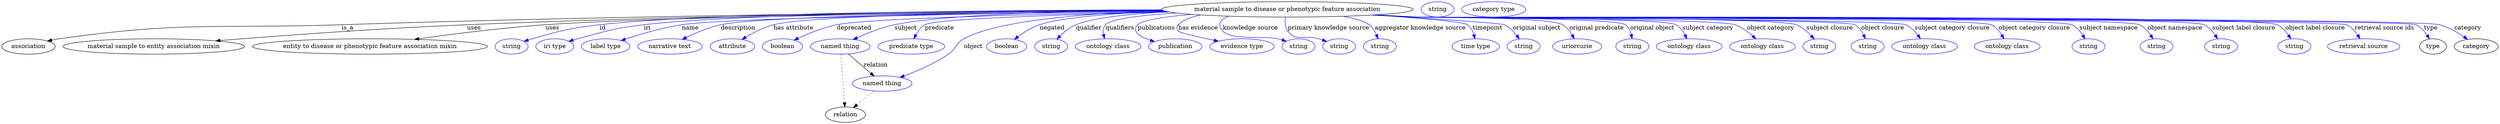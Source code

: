 digraph {
	graph [bb="0,0,5828.7,283"];
	node [label="\N"];
	"material sample to disease or phenotypic feature association"	[height=0.5,
		label="material sample to disease or phenotypic feature association",
		pos="2999.4,265",
		width=8.1604];
	association	[height=0.5,
		pos="62.394,178",
		width=1.7332];
	"material sample to disease or phenotypic feature association" -> association	[label=is_a,
		lp="806.39,221.5",
		pos="e,106.46,190.89 2708.3,262.55 2286.1,259.73 1478.9,251.63 792.39,229 499.3,219.34 423.68,237.65 133.39,196 127.91,195.21 122.22,\
194.2 116.56,193.06"];
	"material sample to entity association mixin"	[height=0.5,
		pos="354.39,178",
		width=5.8856];
	"material sample to disease or phenotypic feature association" -> "material sample to entity association mixin"	[label=uses,
		lp="1101.9,221.5",
		pos="e,498.86,191.18 2707.4,262.86 2332,260.43 1659.9,252.83 1085.4,229 886.14,220.74 656.79,203.84 508.92,191.99"];
	"entity to disease or phenotypic feature association mixin"	[height=0.5,
		pos="858.39,178",
		width=7.6188];
	"material sample to disease or phenotypic feature association" -> "entity to disease or phenotypic feature association mixin"	[label=uses,
		lp="1284.9,221.5",
		pos="e,962.59,194.66 2710.2,261.7 2292.2,257.76 1539.6,248.23 1268.4,229 1168.1,221.89 1054.8,207.58 972.7,196.08"];
	id	[color=blue,
		height=0.5,
		label=string,
		pos="1189.4,178",
		width=1.0652];
	"material sample to disease or phenotypic feature association" -> id	[color=blue,
		label=id,
		lp="1402.4,221.5",
		pos="e,1218.4,189.97 2705.8,264.06 2313.8,263.02 1640.4,257.02 1395.4,229 1324.1,220.85 1306.5,215.35 1237.4,196 1234.3,195.13 1231.1,\
194.16 1227.9,193.14",
		style=solid];
	iri	[color=blue,
		height=0.5,
		label="iri type",
		pos="1290.4,178",
		width=1.2277];
	"material sample to disease or phenotypic feature association" -> iri	[color=blue,
		label=iri,
		lp="1506.4,221.5",
		pos="e,1323.3,190.13 2706.2,263.65 2337,262.07 1723.8,255.39 1498.4,229 1428.4,220.81 1411.5,214.11 1343.4,196 1340,195.1 1336.6,194.12 \
1333.1,193.1",
		style=solid];
	name	[color=blue,
		height=0.5,
		label="label type",
		pos="1409.4,178",
		width=1.5707];
	"material sample to disease or phenotypic feature association" -> name	[color=blue,
		label=name,
		lp="1607.4,221.5",
		pos="e,1445.3,191.94 2713.7,260.72 2333.1,255.77 1695.1,245.2 1587.4,229 1541.4,222.08 1490.5,206.98 1454.9,195.17",
		style=solid];
	description	[color=blue,
		height=0.5,
		label="narrative text",
		pos="1559.4,178",
		width=2.0943];
	"material sample to disease or phenotypic feature association" -> description	[color=blue,
		label=description,
		lp="1717.9,221.5",
		pos="e,1588,194.7 2709.4,262.04 2350.7,258.73 1775,250.17 1677.4,229 1649.4,222.93 1619.8,210.34 1597.2,199.31",
		style=solid];
	"has attribute"	[color=blue,
		height=0.5,
		label=attribute,
		pos="1704.4,178",
		width=1.4443];
	"material sample to disease or phenotypic feature association" -> "has attribute"	[color=blue,
		label="has attribute",
		lp="1847.4,221.5",
		pos="e,1726.9,194.45 2708.7,262.31 2381.9,259.34 1885.6,251.19 1800.4,229 1777.5,223.03 1753.9,210.82 1735.8,199.96",
		style=solid];
	deprecated	[color=blue,
		height=0.5,
		label=boolean,
		pos="1821.4,178",
		width=1.2999];
	"material sample to disease or phenotypic feature association" -> deprecated	[color=blue,
		label=deprecated,
		lp="1987.9,221.5",
		pos="e,1848.6,192.97 2718.8,259.63 2432.8,254.38 2020.8,244.31 1947.4,229 1916.1,222.47 1882.5,208.77 1857.9,197.37",
		style=solid];
	subject	[color=blue,
		height=0.5,
		label="named thing",
		pos="1955.4,178",
		width=1.9318];
	"material sample to disease or phenotypic feature association" -> subject	[color=blue,
		label=subject,
		lp="2108.4,221.5",
		pos="e,1985.6,194.23 2706.5,263.45 2484.1,261.04 2197.3,253.09 2082.4,229 2052,222.63 2019.4,209.67 1994.9,198.54",
		style=solid];
	predicate	[color=blue,
		height=0.5,
		label="predicate type",
		pos="2121.4,178",
		width=2.1665];
	"material sample to disease or phenotypic feature association" -> predicate	[color=blue,
		label=predicate,
		lp="2187.4,221.5",
		pos="e,2127.4,196.07 2724.1,258.68 2486.7,253.14 2178.2,243.27 2153.4,229 2144,223.61 2136.9,214.23 2131.9,205.04",
		style=solid];
	object	[color=blue,
		height=0.5,
		label="named thing",
		pos="2053.4,91",
		width=1.9318];
	"material sample to disease or phenotypic feature association" -> object	[color=blue,
		label=object,
		lp="2266.4,178",
		pos="e,2095,105.47 2709.8,261.81 2531.6,255.92 2322.8,239.46 2244.4,196 2224.6,185.03 2227.1,172.77 2208.4,160 2176.3,138.07 2136,120.64 \
2104.5,108.92",
		style=solid];
	negated	[color=blue,
		height=0.5,
		label=boolean,
		pos="2344.4,178",
		width=1.2999];
	"material sample to disease or phenotypic feature association" -> negated	[color=blue,
		label=negated,
		lp="2449.4,221.5",
		pos="e,2362.3,194.73 2714.8,260.44 2597,256.14 2475.2,247.22 2420.4,229 2402.3,222.97 2384.3,211.49 2370.4,201.04",
		style=solid];
	qualifier	[color=blue,
		height=0.5,
		label=string,
		pos="2447.4,178",
		width=1.0652];
	"material sample to disease or phenotypic feature association" -> qualifier	[color=blue,
		label=qualifier,
		lp="2535.4,221.5",
		pos="e,2460.8,195.15 2720.5,259.3 2631.5,254.56 2545.7,245.61 2505.4,229 2491.3,223.18 2478.2,212.54 2468,202.56",
		style=solid];
	qualifiers	[color=blue,
		height=0.5,
		label="ontology class",
		pos="2580.4,178",
		width=2.1304];
	"material sample to disease or phenotypic feature association" -> qualifiers	[color=blue,
		label=qualifiers,
		lp="2607.9,221.5",
		pos="e,2572.2,196.37 2740.2,256.52 2659.2,251.49 2587.4,243.07 2574.4,229 2568.8,222.87 2568.1,214.38 2569.6,206.14",
		style=solid];
	publications	[color=blue,
		height=0.5,
		label=publication,
		pos="2737.4,178",
		width=1.7332];
	"material sample to disease or phenotypic feature association" -> publications	[color=blue,
		label=publications,
		lp="2693.4,221.5",
		pos="e,2688.8,189.44 2776.4,253.22 2713.6,247.9 2659.5,240.15 2649.4,229 2634.9,212.94 2654.7,200.76 2679.2,192.44",
		style=solid];
	"has evidence"	[color=blue,
		height=0.5,
		label="evidence type",
		pos="2893.4,178",
		width=2.0943];
	"material sample to disease or phenotypic feature association" -> "has evidence"	[color=blue,
		label="has evidence",
		lp="2790.9,221.5",
		pos="e,2838.3,190.29 2796.8,251.96 2772.7,246.7 2753.4,239.31 2744.4,229 2740,223.98 2740.3,219.23 2744.4,214 2747.2,210.45 2789.3,200.76 \
2828,192.47",
		style=solid];
	"knowledge source"	[color=blue,
		height=0.5,
		label=string,
		pos="3025.4,178",
		width=1.0652];
	"material sample to disease or phenotypic feature association" -> "knowledge source"	[color=blue,
		label="knowledge source",
		lp="2912.9,221.5",
		pos="e,2997,190.12 2862.1,248.95 2843,241.52 2834.1,230.46 2848.4,214 2867.4,192.16 2949.3,202.87 2977.4,196 2980.6,195.21 2983.9,194.29 \
2987.2,193.29",
		style=solid];
	"primary knowledge source"	[color=blue,
		height=0.5,
		label=string,
		pos="3120.4,178",
		width=1.0652];
	"material sample to disease or phenotypic feature association" -> "primary knowledge source"	[color=blue,
		label="primary knowledge source",
		lp="3095.4,221.5",
		pos="e,3091.4,189.79 2994.9,246.96 2993.2,236.37 2993.1,223.1 3000.4,214 3021,188.21 3040.8,205.52 3072.4,196 3075.5,195.07 3078.7,194.06 \
3081.9,193.01",
		style=solid];
	"aggregator knowledge source"	[color=blue,
		height=0.5,
		label=string,
		pos="3215.4,178",
		width=1.0652];
	"material sample to disease or phenotypic feature association" -> "aggregator knowledge source"	[color=blue,
		label="aggregator knowledge source",
		lp="3309.9,221.5",
		pos="e,3211.2,195.95 3129.8,248.79 3156.3,243.71 3179.5,237.2 3190.4,229 3198.2,223.16 3203.7,214.22 3207.5,205.51",
		style=solid];
	timepoint	[color=blue,
		height=0.5,
		label="time type",
		pos="3439.4,178",
		width=1.5346];
	"material sample to disease or phenotypic feature association" -> timepoint	[color=blue,
		label=timepoint,
		lp="3467.4,221.5",
		pos="e,3437.5,196.16 3201.4,251.9 3304.7,244.89 3411,236.09 3420.4,229 3427.8,223.46 3432.3,214.71 3435,206.06",
		style=solid];
	"original subject"	[color=blue,
		height=0.5,
		label=string,
		pos="3551.4,178",
		width=1.0652];
	"material sample to disease or phenotypic feature association" -> "original subject"	[color=blue,
		label="original subject",
		lp="3582.4,221.5",
		pos="e,3541.4,195.59 3200.1,251.85 3338.6,243.19 3499.2,232.49 3506.4,229 3517.9,223.38 3527.8,213.38 3535.4,203.79",
		style=solid];
	"original predicate"	[color=blue,
		height=0.5,
		label=uriorcurie,
		pos="3676.4,178",
		width=1.5887];
	"material sample to disease or phenotypic feature association" -> "original predicate"	[color=blue,
		label="original predicate",
		lp="3721.9,221.5",
		pos="e,3669.7,196.05 3207.2,252.25 3239.1,250.48 3271.6,248.68 3302.4,247 3340.2,244.94 3609.4,247.58 3642.4,229 3652,223.59 3659.4,214.2 \
3664.9,205.02",
		style=solid];
	"original object"	[color=blue,
		height=0.5,
		label=string,
		pos="3805.4,178",
		width=1.0652];
	"material sample to disease or phenotypic feature association" -> "original object"	[color=blue,
		label="original object",
		lp="3851.9,221.5",
		pos="e,3804.7,196.23 3203.5,252.01 3236.6,250.23 3270.4,248.49 3302.4,247 3329.4,245.74 3767.8,245.36 3789.4,229 3796.6,223.54 3800.6,\
214.8 3802.8,206.15",
		style=solid];
	"subject category"	[color=blue,
		height=0.5,
		label="ontology class",
		pos="3938.4,178",
		width=2.1304];
	"material sample to disease or phenotypic feature association" -> "subject category"	[color=blue,
		label="subject category",
		lp="3981.9,221.5",
		pos="e,3932.7,196.1 3201.5,251.92 3235.2,250.12 3269.8,248.4 3302.4,247 3336,245.56 3878.3,245.79 3907.4,229 3916.6,223.7 3923.4,214.47 \
3928.3,205.36",
		style=solid];
	"object category"	[color=blue,
		height=0.5,
		label="ontology class",
		pos="4109.4,178",
		width=2.1304];
	"material sample to disease or phenotypic feature association" -> "object category"	[color=blue,
		label="object category",
		lp="4128.9,221.5",
		pos="e,4094.1,195.65 3200.2,251.83 3234.3,250.02 3269.4,248.33 3302.4,247 3343.7,245.34 4006.5,242.91 4045.4,229 4060.8,223.48 4075.4,\
212.67 4086.8,202.51",
		style=solid];
	"subject closure"	[color=blue,
		height=0.5,
		label=string,
		pos="4242.4,178",
		width=1.0652];
	"material sample to disease or phenotypic feature association" -> "subject closure"	[color=blue,
		label="subject closure",
		lp="4266.9,221.5",
		pos="e,4230.2,195.38 3199,251.79 3233.5,249.97 3269,248.28 3302.4,247 3351.6,245.12 4142.7,247.43 4188.4,229 4201.9,223.57 4214,213.11 \
4223.4,203.15",
		style=solid];
	"object closure"	[color=blue,
		height=0.5,
		label=string,
		pos="4355.4,178",
		width=1.0652];
	"material sample to disease or phenotypic feature association" -> "object closure"	[color=blue,
		label="object closure",
		lp="4390.4,221.5",
		pos="e,4350.1,196.13 3198.6,251.73 3233.2,249.91 3268.8,248.24 3302.4,247 3330.8,245.95 4300.8,243.22 4325.4,229 4334.5,223.74 4341.2,\
214.51 4345.9,205.4",
		style=solid];
	"subject category closure"	[color=blue,
		height=0.5,
		label="ontology class",
		pos="4488.4,178",
		width=2.1304];
	"material sample to disease or phenotypic feature association" -> "subject category closure"	[color=blue,
		label="subject category closure",
		lp="4552.9,221.5",
		pos="e,4478.5,196.32 3197.8,251.72 3232.6,249.89 3268.6,248.22 3302.4,247 3334.1,245.86 4415.6,242.3 4444.4,229 4455.8,223.75 4465.4,\
214 4472.7,204.49",
		style=solid];
	"object category closure"	[color=blue,
		height=0.5,
		label="ontology class",
		pos="4681.4,178",
		width=2.1304];
	"material sample to disease or phenotypic feature association" -> "object category closure"	[color=blue,
		label="object category closure",
		lp="4744.9,221.5",
		pos="e,4673.8,196.25 3197.4,251.67 3232.3,249.84 3268.4,248.18 3302.4,247 3339.7,245.71 4611.2,246 4644.4,229 4654.6,223.77 4662.7,214.29 \
4668.7,204.98",
		style=solid];
	"subject namespace"	[color=blue,
		height=0.5,
		label=string,
		pos="4871.4,178",
		width=1.0652];
	"material sample to disease or phenotypic feature association" -> "subject namespace"	[color=blue,
		label="subject namespace",
		lp="4918.4,221.5",
		pos="e,4863.4,195.79 3197,251.65 3232.1,249.82 3268.3,248.16 3302.4,247 3344.9,245.56 4794.3,247.87 4832.4,229 4843.1,223.69 4851.8,213.87 \
4858.2,204.33",
		style=solid];
	"object namespace"	[color=blue,
		height=0.5,
		label=string,
		pos="5030.4,178",
		width=1.0652];
	"material sample to disease or phenotypic feature association" -> "object namespace"	[color=blue,
		label="object namespace",
		lp="5073.4,221.5",
		pos="e,5022.1,195.8 3196.6,251.64 3231.8,249.8 3268.2,248.14 3302.4,247 3349.3,245.44 4948.2,249.54 4990.4,229 5001.3,223.71 5010.1,213.89 \
5016.7,204.35",
		style=solid];
	"subject label closure"	[color=blue,
		height=0.5,
		label=string,
		pos="5181.4,178",
		width=1.0652];
	"material sample to disease or phenotypic feature association" -> "subject label closure"	[color=blue,
		label="subject label closure",
		lp="5234.4,221.5",
		pos="e,5173.1,195.81 3196.6,251.61 3231.8,249.78 3268.2,248.13 3302.4,247 3353.5,245.32 5095.5,251.35 5141.4,229 5152.3,223.71 5161.1,\
213.9 5167.7,204.35",
		style=solid];
	"object label closure"	[color=blue,
		height=0.5,
		label=string,
		pos="5352.4,178",
		width=1.0652];
	"material sample to disease or phenotypic feature association" -> "object label closure"	[color=blue,
		label="object label closure",
		lp="5400.9,221.5",
		pos="e,5344.1,195.81 3196.1,251.61 3231.5,249.77 3268,248.12 3302.4,247 3358.2,245.19 5262.2,253.41 5312.4,229 5323.3,223.72 5332.1,213.9 \
5338.7,204.36",
		style=solid];
	"retrieval source ids"	[color=blue,
		height=0.5,
		label="retrieval source",
		pos="5514.4,178",
		width=2.347];
	"material sample to disease or phenotypic feature association" -> "retrieval source ids"	[color=blue,
		label="retrieval source ids",
		lp="5562.9,221.5",
		pos="e,5505.8,196.31 3196.1,251.59 3231.5,249.75 3268,248.11 3302.4,247 3332.5,246.03 5447.3,242.18 5474.4,229 5485.1,223.79 5493.9,214.18 \
5500.4,204.77",
		style=solid];
	type	[height=0.5,
		pos="5676.4,178",
		width=0.86659];
	"material sample to disease or phenotypic feature association" -> type	[color=blue,
		label=type,
		lp="5671.4,221.5",
		pos="e,5668.1,195.81 3195.7,251.6 3231.2,249.75 3267.9,248.1 3302.4,247 3334.8,245.97 5607.2,243.16 5636.4,229 5647.3,223.72 5656.1,213.91 \
5662.7,204.37",
		style=solid];
	category	[height=0.5,
		pos="5777.4,178",
		width=1.4263];
	"material sample to disease or phenotypic feature association" -> category	[color=blue,
		label=category,
		lp="5757.9,221.5",
		pos="e,5757.2,194.83 3195.7,251.59 3231.2,249.75 3267.9,248.1 3302.4,247 3368.7,244.89 5627.4,246.51 5691.4,229 5712.1,223.35 5732.9,\
211.43 5748.9,200.66",
		style=solid];
	subject -> object	[label=relation,
		lp="2038.4,134.5",
		pos="e,2034.6,108.34 1974.3,160.61 1989.2,147.68 2010.2,129.47 2026.8,115.07"];
	relation	[height=0.5,
		pos="1967.4,18",
		width=1.2999];
	subject -> relation	[pos="e,1966.1,36.188 1956.7,159.79 1958.8,132.48 1962.8,78.994 1965.3,46.38",
		style=dotted];
	object -> relation	[pos="e,1986.3,34.647 2033.4,73.533 2021.8,63.922 2007,51.669 1994.3,41.213",
		style=dotted];
	association_type	[color=blue,
		height=0.5,
		label=string,
		pos="3349.4,265",
		width=1.0652];
	association_category	[color=blue,
		height=0.5,
		label="category type",
		pos="3480.4,265",
		width=2.0762];
}
